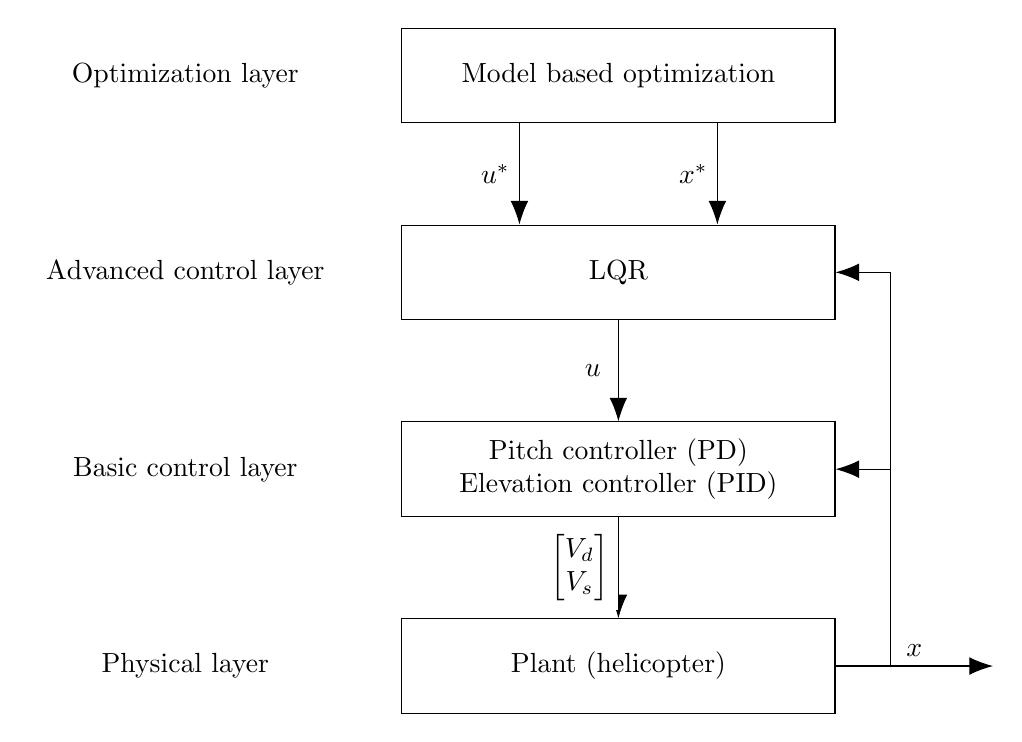\tikzset{%
  % Specifications for style of nodes:
         base/.style = {rectangle, draw = black, minimum width=5.5cm, minimum height=1.2cm, align = center}
}
\begin{tikzpicture}[node distance=2.5cm, every node/.style={fill=white}, align=right]

    \node (start)     [base]    {Model based optimization};
    \node (layer1)    [left of = start, xshift = -3cm] {Optimization layer};
    \node (control)   [base, below of = start] {LQR};
    \node (layer2)    [left of = control, xshift = -3cm] {Advanced control layer};
    \node (basic)     [base, below of = control] {Pitch controller (PD)
                                                              \\Elevation controller (PID)};
    \node (layer3)    [left of = basic, xshift = -3cm] {Basic control layer};

    \node (physical)  [base, below of = basic] {Plant (helicopter)};
    \node (layer4)    [left of = physical, xshift = -3cm]  {Physical layer};

    \draw[-{Latex[length = 3mm]}] ([xshift = 1.5cm]start.south west) --  node[left ,midway]{$u^*$} ([xshift = 1.5cm]control.north west);
    \draw[-{Latex[length = 3mm]}] ([xshift = -1.5cm]start.south east) -- node[left ,midway]{$x^*$} ([xshift = -1.5cm]control.north east);

    \draw[-{Latex[length = 3mm]}] (control) -- node[left=.1cm ,midway] {$u$} (basic);
    \draw[-{Latex[length = 3mm]}] (basic) -- node [left, midway] {$\begin{bmatrix} V_d \\ V_s \end{bmatrix}$} (physical);
    \draw[-{Latex[length = 3mm]}] (physical.east) --  node [above, midway] {$x$}([xshift = 2cm]physical.east);
    \draw[-{Latex[length = 3mm]}] ([xshift = .7cm]physical.east) --  ([xshift = .7cm]basic.east) -- (basic.east);
    \draw[-{Latex[length = 3mm]}] ([xshift = .7cm]basic.east) --  ([xshift = .7cm]control.east) -- (control.east);


\end{tikzpicture}
